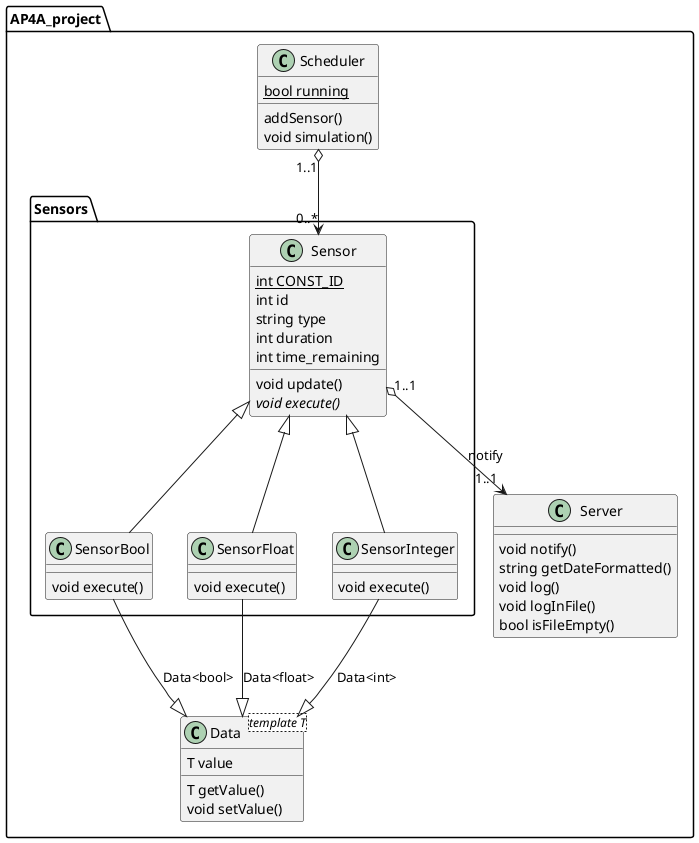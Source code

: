 @startuml
package AP4A_project{
    class Server{
        void notify()
        string getDateFormatted()
        void log()
        void logInFile()
        bool isFileEmpty()
    }

    class Scheduler{
        {static} bool running
        addSensor()
        void simulation()
    }

    package Sensors{
        class Sensor{
            {static} int CONST_ID
            int id
            string type
            int duration
            int time_remaining

            void update()
            {abstract} void execute()
        }

        Sensor "1..1" o--> "1..1" Server: notify

        class SensorBool{
            void execute()
        }

        class SensorFloat{
            void execute()
        }

        class SensorInteger{
            void execute()
        }

        Sensor <|-- SensorBool
        Sensor <|-- SensorFloat
        Sensor <|-- SensorInteger

        Scheduler "1..1" o--> "0..*" Sensor
    }

    class Data<template T>{
        T value
        T getValue()
        void setValue()
    }

    SensorBool --|> Data: Data<bool>
    SensorFloat --|> Data: Data<float>
    SensorInteger --|> Data: Data<int>
}
@enduml